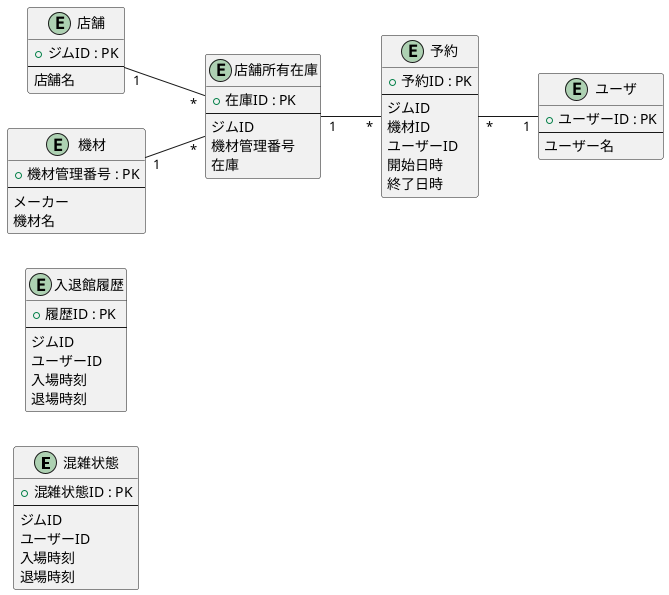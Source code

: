 @startuml

left to right direction

entity 混雑状態 {
    + 混雑状態ID : PK
    --
    ジムID
    ユーザーID
    入場時刻
    退場時刻
}

entity 入退館履歴 {
    + 履歴ID : PK
    --
    ジムID
    ユーザーID
    入場時刻
    退場時刻
}

entity 予約 {
    + 予約ID : PK
    --
    ジムID
    機材ID
    ユーザーID
    開始日時
    終了日時
}

entity 店舗 {
    + ジムID : PK
    --
    店舗名
}

entity 機材 {
    + 機材管理番号 : PK
    --
    メーカー
    機材名
}

entity 店舗所有在庫 {
    + 在庫ID : PK
    --
    ジムID
    機材管理番号
    在庫
}

entity ユーザ {
    + ユーザーID : PK
    --
    ユーザー名
}

機材 "1" -- "*" 店舗所有在庫
店舗 "1" -- "*" 店舗所有在庫
店舗所有在庫 "1" -- "*" 予約
予約 "*" -- "1" ユーザ

@enduml
